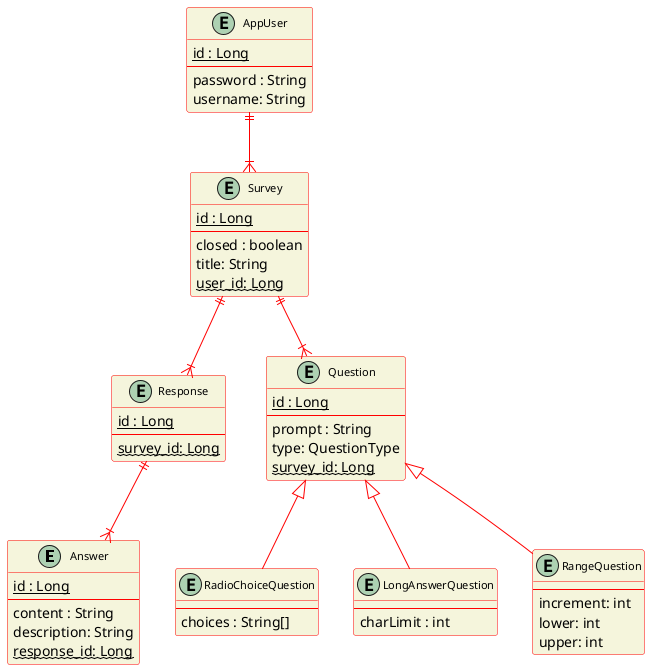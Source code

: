 @startuml
skinparam classFontSize 11
skinparam classBackgroundColor beige
skinparam ClassBorderColor red
skinparam ArrowColor red

entity "Answer" as answer {
  <u>id : Long</u>
  --
  content : String
  description: String
  ~~response_id: Long~~
}

entity "Response" as response {
  <u>id : Long</u>
  --
  ~~survey_id: Long~~
}

entity "AppUser" as user{
  <u>id : Long</u>
  --
  password : String
  username: String
}

entity "Survey" as survey {
  <u>id : Long</u>
  --
  closed : boolean
  title: String
  ~~user_id: Long~~
}

entity "Question" as question {
  <u>id : Long</u>
  --
  prompt : String
  type: QuestionType
  ~~survey_id: Long~~
}

entity "RadioChoiceQuestion" as rcq {
  --
  choices : String[]
}

entity "LongAnswerQuestion" as laq {
  --
  charLimit : int
}

entity "RangeQuestion" as rq {
  --
  increment: int
  lower: int
  upper: int
}

user ||--|{ survey
survey ||--|{ question
survey ||--|{ response
response||--|{ answer
question <|-- laq
question <|-- rcq
question <|-- rq
@enduml